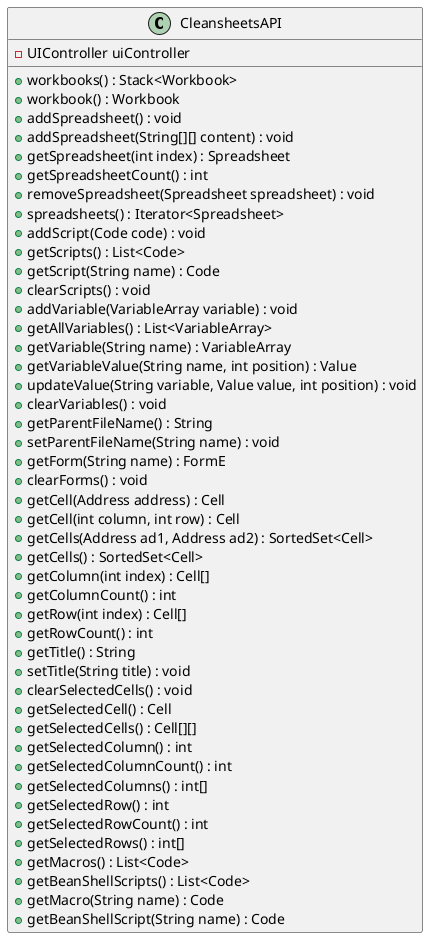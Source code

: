 @startuml doc-files/api_class_diagram.png

class CleansheetsAPI {
    -UIController uiController
    +workbooks() : Stack<Workbook>
    +workbook() : Workbook
    +addSpreadsheet() : void
    +addSpreadsheet(String[][] content) : void
    +getSpreadsheet(int index) : Spreadsheet
    +getSpreadsheetCount() : int
    +removeSpreadsheet(Spreadsheet spreadsheet) : void
    +spreadsheets() : Iterator<Spreadsheet>
    +addScript(Code code) : void
    +getScripts() : List<Code>
    +getScript(String name) : Code
    +clearScripts() : void
    +addVariable(VariableArray variable) : void
    +getAllVariables() : List<VariableArray>
    +getVariable(String name) : VariableArray
    +getVariableValue(String name, int position) : Value
    +updateValue(String variable, Value value, int position) : void
    +clearVariables() : void
    +getParentFileName() : String
    +setParentFileName(String name) : void
    +getForm(String name) : FormE
    +clearForms() : void
    +getCell(Address address) : Cell
    +getCell(int column, int row) : Cell
    +getCells(Address ad1, Address ad2) : SortedSet<Cell>
    +getCells() : SortedSet<Cell>
    +getColumn(int index) : Cell[]
    +getColumnCount() : int
    +getRow(int index) : Cell[]
    +getRowCount() : int
    +getTitle() : String
    +setTitle(String title) : void
    +clearSelectedCells() : void
    +getSelectedCell() : Cell
    +getSelectedCells() : Cell[][]
    +getSelectedColumn() : int
    +getSelectedColumnCount() : int
    +getSelectedColumns() : int[]
    +getSelectedRow() : int
    +getSelectedRowCount() : int 
    +getSelectedRows() : int[]
    +getMacros() : List<Code>
    +getBeanShellScripts() : List<Code>
    +getMacro(String name) : Code
    +getBeanShellScript(String name) : Code
}

@enduml
